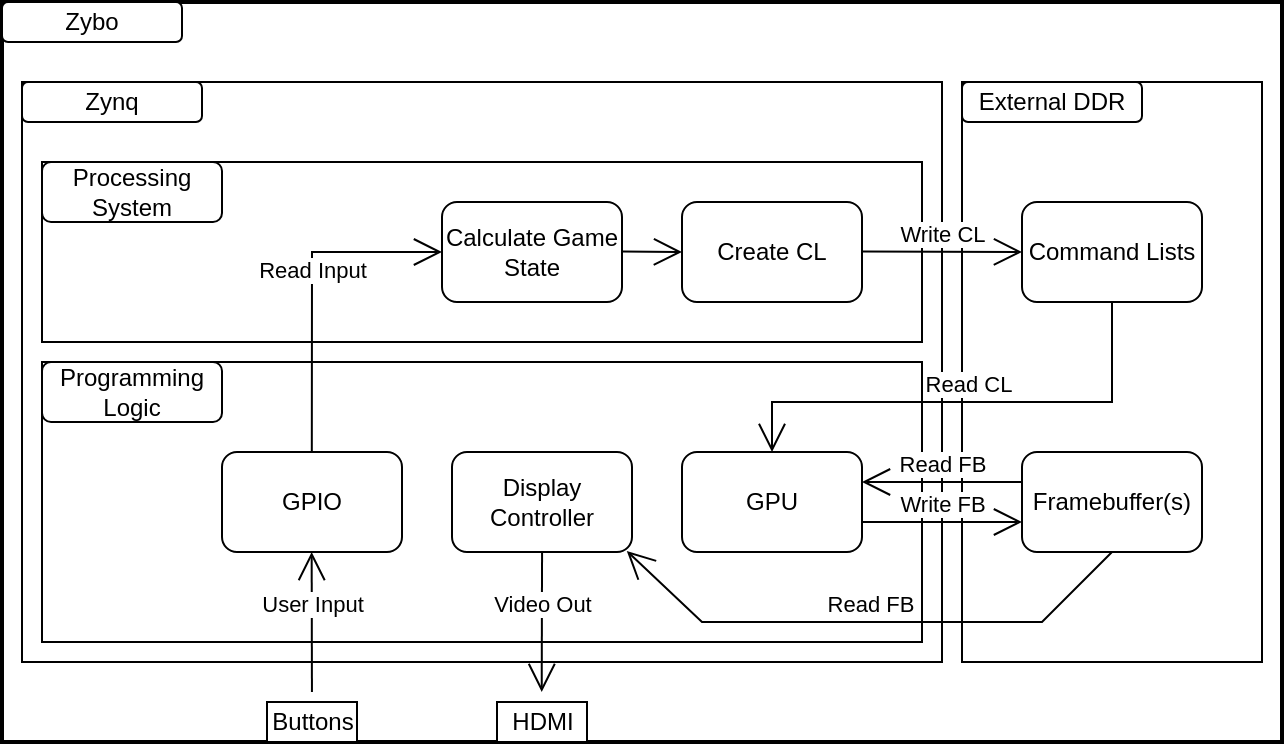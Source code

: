 <mxfile version="25.0.2">
  <diagram name="Page-1" id="IkqaxWNW8tsi4yeUFmyX">
    <mxGraphModel dx="1014" dy="939" grid="1" gridSize="10" guides="1" tooltips="1" connect="1" arrows="1" fold="1" page="1" pageScale="1" pageWidth="827" pageHeight="1169" math="0" shadow="0">
      <root>
        <mxCell id="0" />
        <mxCell id="1" parent="0" />
        <mxCell id="-F8_LVCcevXXUQBI_2FJ-18" value="" style="rounded=0;whiteSpace=wrap;html=1;strokeWidth=2;" vertex="1" parent="1">
          <mxGeometry x="140" y="130" width="640" height="370" as="geometry" />
        </mxCell>
        <mxCell id="-F8_LVCcevXXUQBI_2FJ-16" value="" style="rounded=0;whiteSpace=wrap;html=1;" vertex="1" parent="1">
          <mxGeometry x="150" y="170" width="460" height="290" as="geometry" />
        </mxCell>
        <mxCell id="-F8_LVCcevXXUQBI_2FJ-7" value="" style="rounded=0;whiteSpace=wrap;html=1;" vertex="1" parent="1">
          <mxGeometry x="160" y="210" width="440" height="90" as="geometry" />
        </mxCell>
        <mxCell id="-F8_LVCcevXXUQBI_2FJ-8" value="Processing System" style="rounded=1;whiteSpace=wrap;html=1;" vertex="1" parent="1">
          <mxGeometry x="160" y="210" width="90" height="30" as="geometry" />
        </mxCell>
        <mxCell id="-F8_LVCcevXXUQBI_2FJ-9" value="" style="rounded=0;whiteSpace=wrap;html=1;" vertex="1" parent="1">
          <mxGeometry x="160" y="310" width="440" height="140" as="geometry" />
        </mxCell>
        <mxCell id="-F8_LVCcevXXUQBI_2FJ-10" value="Programming Logic" style="rounded=1;whiteSpace=wrap;html=1;" vertex="1" parent="1">
          <mxGeometry x="160" y="310" width="90" height="30" as="geometry" />
        </mxCell>
        <mxCell id="-F8_LVCcevXXUQBI_2FJ-11" value="" style="rounded=0;whiteSpace=wrap;html=1;" vertex="1" parent="1">
          <mxGeometry x="620" y="170" width="150" height="290" as="geometry" />
        </mxCell>
        <mxCell id="-F8_LVCcevXXUQBI_2FJ-12" value="External DDR" style="rounded=1;whiteSpace=wrap;html=1;" vertex="1" parent="1">
          <mxGeometry x="620" y="170" width="90" height="20" as="geometry" />
        </mxCell>
        <mxCell id="-F8_LVCcevXXUQBI_2FJ-3" value="GPU" style="rounded=1;whiteSpace=wrap;html=1;" vertex="1" parent="1">
          <mxGeometry x="480" y="355" width="90" height="50" as="geometry" />
        </mxCell>
        <mxCell id="-F8_LVCcevXXUQBI_2FJ-4" value="Display Controller" style="rounded=1;whiteSpace=wrap;html=1;" vertex="1" parent="1">
          <mxGeometry x="365" y="355" width="90" height="50" as="geometry" />
        </mxCell>
        <mxCell id="-F8_LVCcevXXUQBI_2FJ-5" value="Framebuffer(s)" style="rounded=1;whiteSpace=wrap;html=1;" vertex="1" parent="1">
          <mxGeometry x="650" y="355" width="90" height="50" as="geometry" />
        </mxCell>
        <mxCell id="-F8_LVCcevXXUQBI_2FJ-6" value="Command Lists" style="rounded=1;whiteSpace=wrap;html=1;" vertex="1" parent="1">
          <mxGeometry x="650" y="230" width="90" height="50" as="geometry" />
        </mxCell>
        <mxCell id="-F8_LVCcevXXUQBI_2FJ-17" value="Zynq" style="rounded=1;whiteSpace=wrap;html=1;" vertex="1" parent="1">
          <mxGeometry x="150" y="170" width="90" height="20" as="geometry" />
        </mxCell>
        <mxCell id="-F8_LVCcevXXUQBI_2FJ-19" value="Zybo" style="rounded=1;whiteSpace=wrap;html=1;" vertex="1" parent="1">
          <mxGeometry x="140" y="130" width="90" height="20" as="geometry" />
        </mxCell>
        <mxCell id="-F8_LVCcevXXUQBI_2FJ-20" value="" style="rounded=0;whiteSpace=wrap;html=1;" vertex="1" parent="1">
          <mxGeometry x="272.5" y="480" width="45" height="20" as="geometry" />
        </mxCell>
        <mxCell id="-F8_LVCcevXXUQBI_2FJ-21" value="Buttons" style="text;html=1;align=center;verticalAlign=middle;resizable=0;points=[];autosize=1;strokeColor=none;fillColor=none;" vertex="1" parent="1">
          <mxGeometry x="265" y="475" width="60" height="30" as="geometry" />
        </mxCell>
        <mxCell id="-F8_LVCcevXXUQBI_2FJ-22" value="" style="rounded=0;whiteSpace=wrap;html=1;" vertex="1" parent="1">
          <mxGeometry x="387.5" y="480" width="45" height="20" as="geometry" />
        </mxCell>
        <mxCell id="-F8_LVCcevXXUQBI_2FJ-23" value="HDMI" style="text;html=1;align=center;verticalAlign=middle;resizable=0;points=[];autosize=1;strokeColor=none;fillColor=none;" vertex="1" parent="1">
          <mxGeometry x="385" y="475" width="50" height="30" as="geometry" />
        </mxCell>
        <mxCell id="-F8_LVCcevXXUQBI_2FJ-24" value="User Input" style="edgeStyle=none;html=1;endArrow=open;endSize=12;verticalAlign=bottom;rounded=0;" edge="1" parent="1" source="-F8_LVCcevXXUQBI_2FJ-21">
          <mxGeometry width="160" relative="1" as="geometry">
            <mxPoint x="294.83" y="465" as="sourcePoint" />
            <mxPoint x="294.83" y="405" as="targetPoint" />
          </mxGeometry>
        </mxCell>
        <mxCell id="-F8_LVCcevXXUQBI_2FJ-25" value="GPIO" style="rounded=1;whiteSpace=wrap;html=1;" vertex="1" parent="1">
          <mxGeometry x="250" y="355" width="90" height="50" as="geometry" />
        </mxCell>
        <mxCell id="-F8_LVCcevXXUQBI_2FJ-28" value="Video Out" style="edgeStyle=none;html=1;endArrow=open;endSize=12;verticalAlign=bottom;rounded=0;" edge="1" parent="1">
          <mxGeometry width="160" relative="1" as="geometry">
            <mxPoint x="410.03" y="405" as="sourcePoint" />
            <mxPoint x="409.86" y="475" as="targetPoint" />
          </mxGeometry>
        </mxCell>
        <mxCell id="-F8_LVCcevXXUQBI_2FJ-29" value="Calculate Game State" style="rounded=1;whiteSpace=wrap;html=1;" vertex="1" parent="1">
          <mxGeometry x="360" y="230" width="90" height="50" as="geometry" />
        </mxCell>
        <mxCell id="-F8_LVCcevXXUQBI_2FJ-30" value="Create CL" style="rounded=1;whiteSpace=wrap;html=1;" vertex="1" parent="1">
          <mxGeometry x="480" y="230" width="90" height="50" as="geometry" />
        </mxCell>
        <mxCell id="-F8_LVCcevXXUQBI_2FJ-31" value="Read Input" style="edgeStyle=none;html=1;endArrow=open;endSize=12;verticalAlign=bottom;rounded=0;" edge="1" parent="1" target="-F8_LVCcevXXUQBI_2FJ-29">
          <mxGeometry width="160" relative="1" as="geometry">
            <mxPoint x="294.91" y="355" as="sourcePoint" />
            <mxPoint x="294.71" y="275" as="targetPoint" />
            <Array as="points">
              <mxPoint x="295" y="255" />
            </Array>
          </mxGeometry>
        </mxCell>
        <mxCell id="-F8_LVCcevXXUQBI_2FJ-32" value="" style="edgeStyle=none;html=1;endArrow=open;endSize=12;verticalAlign=bottom;rounded=0;entryX=0;entryY=0.5;entryDx=0;entryDy=0;" edge="1" parent="1" target="-F8_LVCcevXXUQBI_2FJ-30">
          <mxGeometry width="160" relative="1" as="geometry">
            <mxPoint x="450" y="254.8" as="sourcePoint" />
            <mxPoint x="504.83" y="254.8" as="targetPoint" />
          </mxGeometry>
        </mxCell>
        <mxCell id="-F8_LVCcevXXUQBI_2FJ-33" value="Write CL" style="edgeStyle=none;html=1;endArrow=open;endSize=12;verticalAlign=bottom;rounded=0;entryX=0;entryY=0.5;entryDx=0;entryDy=0;" edge="1" parent="1" target="-F8_LVCcevXXUQBI_2FJ-6">
          <mxGeometry width="160" relative="1" as="geometry">
            <mxPoint x="570" y="254.76" as="sourcePoint" />
            <mxPoint x="639.83" y="254.76" as="targetPoint" />
          </mxGeometry>
        </mxCell>
        <mxCell id="-F8_LVCcevXXUQBI_2FJ-34" value="Read FB" style="edgeStyle=none;html=1;endArrow=open;endSize=12;verticalAlign=bottom;rounded=0;" edge="1" parent="1">
          <mxGeometry width="160" relative="1" as="geometry">
            <mxPoint x="650" y="370" as="sourcePoint" />
            <mxPoint x="570" y="370" as="targetPoint" />
          </mxGeometry>
        </mxCell>
        <mxCell id="-F8_LVCcevXXUQBI_2FJ-35" value="Write FB" style="edgeStyle=none;html=1;endArrow=open;endSize=12;verticalAlign=bottom;rounded=0;" edge="1" parent="1">
          <mxGeometry width="160" relative="1" as="geometry">
            <mxPoint x="570" y="390" as="sourcePoint" />
            <mxPoint x="650" y="390" as="targetPoint" />
            <mxPoint as="offset" />
          </mxGeometry>
        </mxCell>
        <mxCell id="-F8_LVCcevXXUQBI_2FJ-36" value="Read FB" style="edgeStyle=none;html=1;endArrow=open;endSize=12;verticalAlign=bottom;rounded=0;exitX=0.5;exitY=1;exitDx=0;exitDy=0;entryX=0.971;entryY=0.989;entryDx=0;entryDy=0;entryPerimeter=0;" edge="1" parent="1" source="-F8_LVCcevXXUQBI_2FJ-5" target="-F8_LVCcevXXUQBI_2FJ-4">
          <mxGeometry width="160" relative="1" as="geometry">
            <mxPoint x="690" y="450" as="sourcePoint" />
            <mxPoint x="610" y="450" as="targetPoint" />
            <Array as="points">
              <mxPoint x="660" y="440" />
              <mxPoint x="490" y="440" />
            </Array>
          </mxGeometry>
        </mxCell>
        <mxCell id="-F8_LVCcevXXUQBI_2FJ-38" value="Read CL" style="edgeStyle=none;html=1;endArrow=open;endSize=12;verticalAlign=bottom;rounded=0;exitX=0.5;exitY=1;exitDx=0;exitDy=0;entryX=0.5;entryY=0;entryDx=0;entryDy=0;" edge="1" parent="1" source="-F8_LVCcevXXUQBI_2FJ-6" target="-F8_LVCcevXXUQBI_2FJ-3">
          <mxGeometry width="160" relative="1" as="geometry">
            <mxPoint x="700" y="330" as="sourcePoint" />
            <mxPoint x="620" y="330" as="targetPoint" />
            <Array as="points">
              <mxPoint x="695" y="330" />
              <mxPoint x="525" y="330" />
            </Array>
          </mxGeometry>
        </mxCell>
      </root>
    </mxGraphModel>
  </diagram>
</mxfile>
